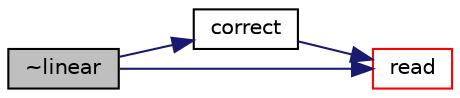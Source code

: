 digraph "~linear"
{
  bgcolor="transparent";
  edge [fontname="Helvetica",fontsize="10",labelfontname="Helvetica",labelfontsize="10"];
  node [fontname="Helvetica",fontsize="10",shape=record];
  rankdir="LR";
  Node2 [label="~linear",height=0.2,width=0.4,color="black", fillcolor="grey75", style="filled", fontcolor="black"];
  Node2 -> Node3 [color="midnightblue",fontsize="10",style="solid",fontname="Helvetica"];
  Node3 [label="correct",height=0.2,width=0.4,color="black",URL="$a30985.html#a3ae44b28050c3aa494c1d8e18cf618c1",tooltip="Correct the linear compressibility. "];
  Node3 -> Node4 [color="midnightblue",fontsize="10",style="solid",fontname="Helvetica"];
  Node4 [label="read",height=0.2,width=0.4,color="red",URL="$a30985.html#a3a64ab9d5be1c13ec93e1d26e24cdaed",tooltip="Read transportProperties dictionary. "];
  Node2 -> Node4 [color="midnightblue",fontsize="10",style="solid",fontname="Helvetica"];
}
